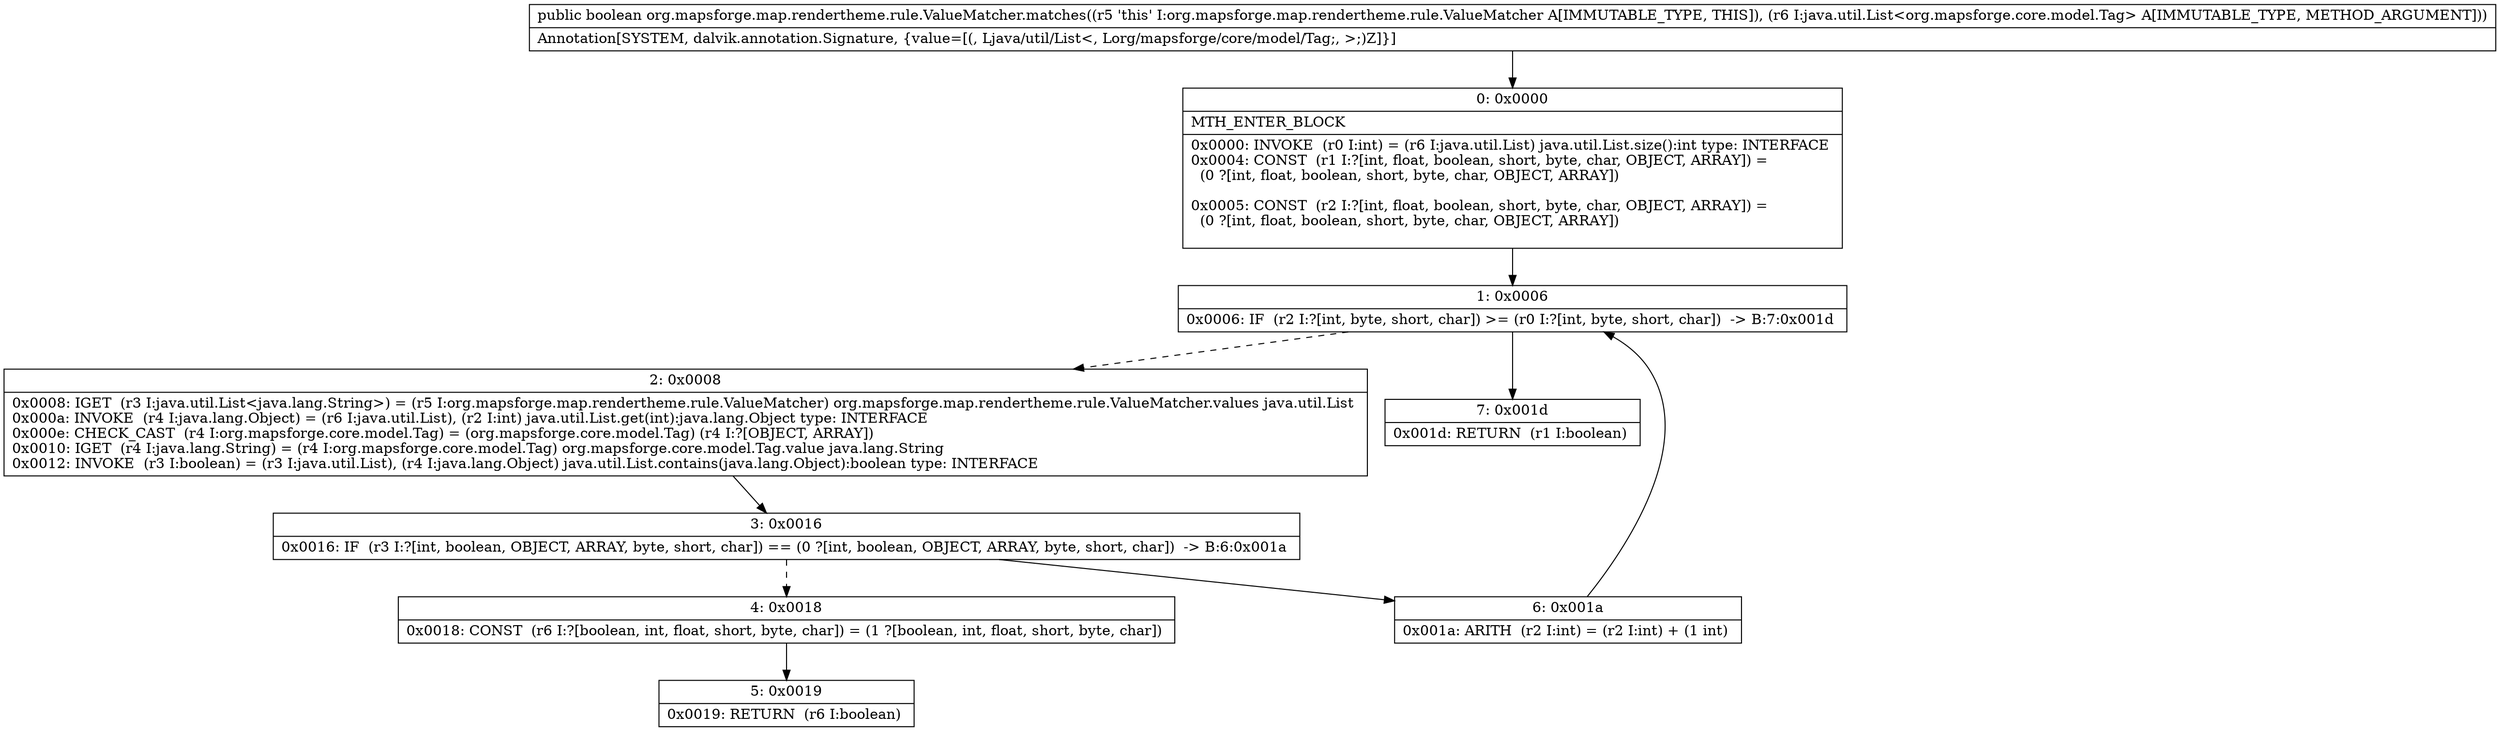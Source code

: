 digraph "CFG fororg.mapsforge.map.rendertheme.rule.ValueMatcher.matches(Ljava\/util\/List;)Z" {
Node_0 [shape=record,label="{0\:\ 0x0000|MTH_ENTER_BLOCK\l|0x0000: INVOKE  (r0 I:int) = (r6 I:java.util.List) java.util.List.size():int type: INTERFACE \l0x0004: CONST  (r1 I:?[int, float, boolean, short, byte, char, OBJECT, ARRAY]) = \l  (0 ?[int, float, boolean, short, byte, char, OBJECT, ARRAY])\l \l0x0005: CONST  (r2 I:?[int, float, boolean, short, byte, char, OBJECT, ARRAY]) = \l  (0 ?[int, float, boolean, short, byte, char, OBJECT, ARRAY])\l \l}"];
Node_1 [shape=record,label="{1\:\ 0x0006|0x0006: IF  (r2 I:?[int, byte, short, char]) \>= (r0 I:?[int, byte, short, char])  \-\> B:7:0x001d \l}"];
Node_2 [shape=record,label="{2\:\ 0x0008|0x0008: IGET  (r3 I:java.util.List\<java.lang.String\>) = (r5 I:org.mapsforge.map.rendertheme.rule.ValueMatcher) org.mapsforge.map.rendertheme.rule.ValueMatcher.values java.util.List \l0x000a: INVOKE  (r4 I:java.lang.Object) = (r6 I:java.util.List), (r2 I:int) java.util.List.get(int):java.lang.Object type: INTERFACE \l0x000e: CHECK_CAST  (r4 I:org.mapsforge.core.model.Tag) = (org.mapsforge.core.model.Tag) (r4 I:?[OBJECT, ARRAY]) \l0x0010: IGET  (r4 I:java.lang.String) = (r4 I:org.mapsforge.core.model.Tag) org.mapsforge.core.model.Tag.value java.lang.String \l0x0012: INVOKE  (r3 I:boolean) = (r3 I:java.util.List), (r4 I:java.lang.Object) java.util.List.contains(java.lang.Object):boolean type: INTERFACE \l}"];
Node_3 [shape=record,label="{3\:\ 0x0016|0x0016: IF  (r3 I:?[int, boolean, OBJECT, ARRAY, byte, short, char]) == (0 ?[int, boolean, OBJECT, ARRAY, byte, short, char])  \-\> B:6:0x001a \l}"];
Node_4 [shape=record,label="{4\:\ 0x0018|0x0018: CONST  (r6 I:?[boolean, int, float, short, byte, char]) = (1 ?[boolean, int, float, short, byte, char]) \l}"];
Node_5 [shape=record,label="{5\:\ 0x0019|0x0019: RETURN  (r6 I:boolean) \l}"];
Node_6 [shape=record,label="{6\:\ 0x001a|0x001a: ARITH  (r2 I:int) = (r2 I:int) + (1 int) \l}"];
Node_7 [shape=record,label="{7\:\ 0x001d|0x001d: RETURN  (r1 I:boolean) \l}"];
MethodNode[shape=record,label="{public boolean org.mapsforge.map.rendertheme.rule.ValueMatcher.matches((r5 'this' I:org.mapsforge.map.rendertheme.rule.ValueMatcher A[IMMUTABLE_TYPE, THIS]), (r6 I:java.util.List\<org.mapsforge.core.model.Tag\> A[IMMUTABLE_TYPE, METHOD_ARGUMENT]))  | Annotation[SYSTEM, dalvik.annotation.Signature, \{value=[(, Ljava\/util\/List\<, Lorg\/mapsforge\/core\/model\/Tag;, \>;)Z]\}]\l}"];
MethodNode -> Node_0;
Node_0 -> Node_1;
Node_1 -> Node_2[style=dashed];
Node_1 -> Node_7;
Node_2 -> Node_3;
Node_3 -> Node_4[style=dashed];
Node_3 -> Node_6;
Node_4 -> Node_5;
Node_6 -> Node_1;
}

